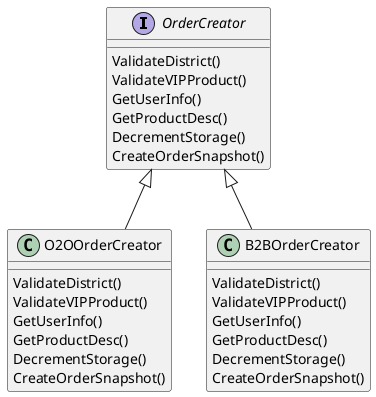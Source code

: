 @startuml interface-impl

interface OrderCreator

OrderCreator <|-- O2OOrderCreator
OrderCreator <|-- B2BOrderCreator

interface OrderCreator {
    ValidateDistrict()
    ValidateVIPProduct()
    GetUserInfo()
    GetProductDesc()
    DecrementStorage()
    CreateOrderSnapshot()
}

class O2OOrderCreator {
    ValidateDistrict()
    ValidateVIPProduct()
    GetUserInfo()
    GetProductDesc()
    DecrementStorage()
    CreateOrderSnapshot()
}

class B2BOrderCreator {
    ValidateDistrict()
    ValidateVIPProduct()
    GetUserInfo()
    GetProductDesc()
    DecrementStorage()
    CreateOrderSnapshot()
}
@enduml